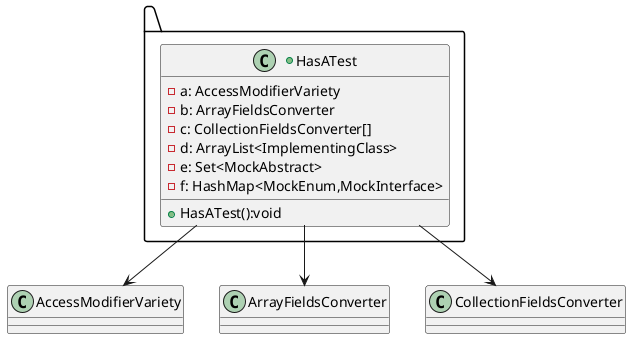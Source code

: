@startuml
package .. {
	+class HasATest{
	- a: AccessModifierVariety
	- b: ArrayFieldsConverter
	- c: CollectionFieldsConverter[]
	- d: ArrayList<ImplementingClass>
	- e: Set<MockAbstract>
	- f: HashMap<MockEnum,MockInterface>
	+HasATest():void
	}

}
HasATest-->AccessModifierVariety
HasATest-->ArrayFieldsConverter
HasATest-->CollectionFieldsConverter
@enduml